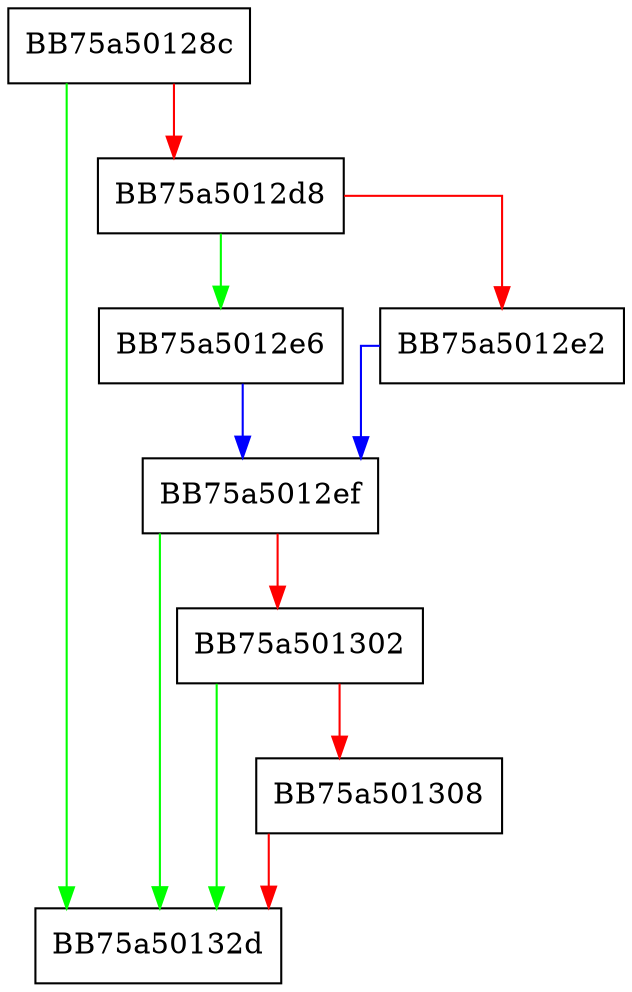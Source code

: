 digraph ConvertProcessHandleToPPID {
  node [shape="box"];
  graph [splines=ortho];
  BB75a50128c -> BB75a50132d [color="green"];
  BB75a50128c -> BB75a5012d8 [color="red"];
  BB75a5012d8 -> BB75a5012e6 [color="green"];
  BB75a5012d8 -> BB75a5012e2 [color="red"];
  BB75a5012e2 -> BB75a5012ef [color="blue"];
  BB75a5012e6 -> BB75a5012ef [color="blue"];
  BB75a5012ef -> BB75a50132d [color="green"];
  BB75a5012ef -> BB75a501302 [color="red"];
  BB75a501302 -> BB75a50132d [color="green"];
  BB75a501302 -> BB75a501308 [color="red"];
  BB75a501308 -> BB75a50132d [color="red"];
}